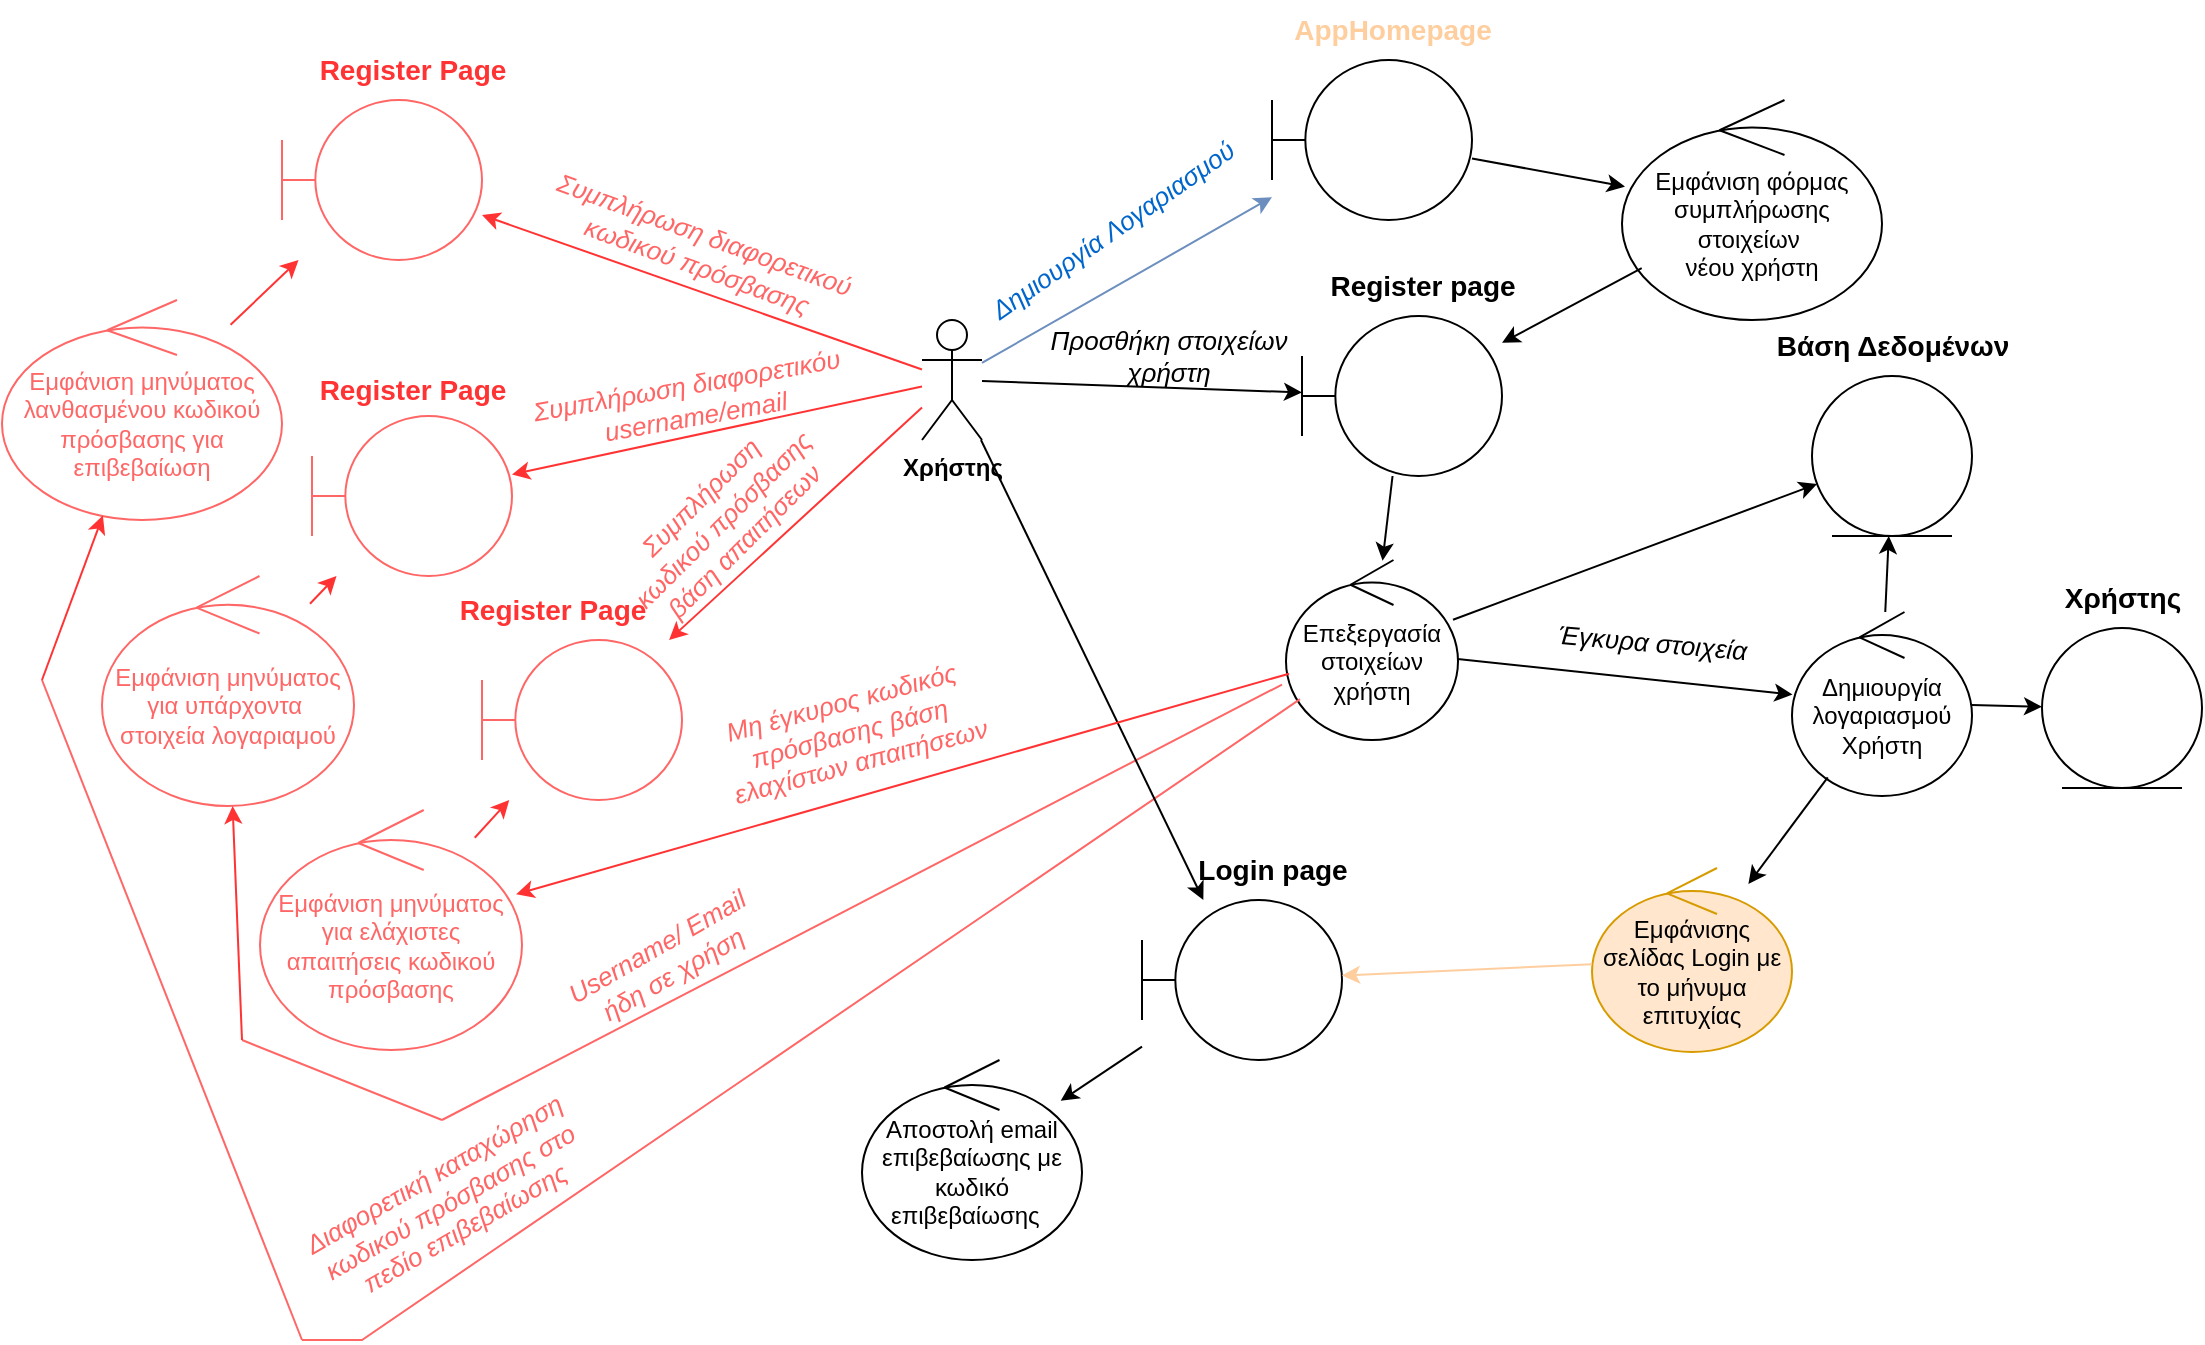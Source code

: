 <mxfile version="26.2.14">
  <diagram name="Page-1" id="njp6pxb4XW8KGzmO_27R">
    <mxGraphModel dx="2276" dy="897" grid="1" gridSize="10" guides="1" tooltips="1" connect="1" arrows="1" fold="1" page="1" pageScale="1" pageWidth="850" pageHeight="1100" math="0" shadow="0">
      <root>
        <mxCell id="0" />
        <mxCell id="1" parent="0" />
        <mxCell id="MnoFGSXp_-6RD4RvQXXh-1" value="&lt;b&gt;Χρήστης&lt;/b&gt;" style="shape=umlActor;verticalLabelPosition=bottom;verticalAlign=top;html=1;outlineConnect=0;" parent="1" vertex="1">
          <mxGeometry x="60" y="190" width="30" height="60" as="geometry" />
        </mxCell>
        <mxCell id="MnoFGSXp_-6RD4RvQXXh-3" value="Δημιουργία Λογαριασμού" style="text;html=1;align=center;verticalAlign=middle;resizable=0;points=[];autosize=1;strokeColor=none;fillColor=none;rotation=-35;fontSize=13;fontStyle=2;fontColor=#0066CC;" parent="1" vertex="1">
          <mxGeometry x="70" y="130" width="170" height="30" as="geometry" />
        </mxCell>
        <mxCell id="MnoFGSXp_-6RD4RvQXXh-5" value="AppHomepage" style="text;html=1;align=center;verticalAlign=middle;resizable=0;points=[];autosize=1;strokeColor=none;fillColor=none;fontSize=14;fontStyle=1;fontColor=#FFCE9F;" parent="1" vertex="1">
          <mxGeometry x="235" y="30" width="120" height="30" as="geometry" />
        </mxCell>
        <mxCell id="MnoFGSXp_-6RD4RvQXXh-7" value="Εμφάνιση φόρμας συμπλήρωσης&lt;div&gt;στοιχείων&amp;nbsp;&lt;/div&gt;&lt;div&gt;νέου χρήστη&lt;/div&gt;" style="ellipse;shape=umlControl;whiteSpace=wrap;html=1;fontStyle=0" parent="1" vertex="1">
          <mxGeometry x="410" y="80" width="130" height="110" as="geometry" />
        </mxCell>
        <mxCell id="MnoFGSXp_-6RD4RvQXXh-9" value="" style="shape=umlBoundary;whiteSpace=wrap;html=1;" parent="1" vertex="1">
          <mxGeometry x="250" y="188" width="100" height="80" as="geometry" />
        </mxCell>
        <mxCell id="MnoFGSXp_-6RD4RvQXXh-10" value="Register page" style="text;html=1;align=center;verticalAlign=middle;resizable=0;points=[];autosize=1;strokeColor=none;fillColor=none;fontSize=14;fontStyle=1" parent="1" vertex="1">
          <mxGeometry x="255" y="158" width="110" height="30" as="geometry" />
        </mxCell>
        <mxCell id="MnoFGSXp_-6RD4RvQXXh-13" value="Επεξεργασία στοιχείων χρήστη" style="ellipse;shape=umlControl;whiteSpace=wrap;html=1;" parent="1" vertex="1">
          <mxGeometry x="242" y="310" width="86" height="90" as="geometry" />
        </mxCell>
        <mxCell id="MnoFGSXp_-6RD4RvQXXh-15" value="" style="ellipse;shape=umlEntity;whiteSpace=wrap;html=1;" parent="1" vertex="1">
          <mxGeometry x="505" y="218" width="80" height="80" as="geometry" />
        </mxCell>
        <mxCell id="MnoFGSXp_-6RD4RvQXXh-16" value="Βάση Δεδομένων" style="text;html=1;align=center;verticalAlign=middle;resizable=0;points=[];autosize=1;strokeColor=none;fillColor=none;fontSize=14;fontStyle=1" parent="1" vertex="1">
          <mxGeometry x="480" y="188" width="130" height="30" as="geometry" />
        </mxCell>
        <mxCell id="MnoFGSXp_-6RD4RvQXXh-18" value="Δημιουργία λογαριασμού Χρήστη" style="ellipse;shape=umlControl;whiteSpace=wrap;html=1;" parent="1" vertex="1">
          <mxGeometry x="495" y="336" width="90" height="92" as="geometry" />
        </mxCell>
        <mxCell id="MnoFGSXp_-6RD4RvQXXh-21" value="" style="ellipse;shape=umlEntity;whiteSpace=wrap;html=1;" parent="1" vertex="1">
          <mxGeometry x="620" y="344" width="80" height="80" as="geometry" />
        </mxCell>
        <mxCell id="MnoFGSXp_-6RD4RvQXXh-22" value="Χρήστης" style="text;html=1;align=center;verticalAlign=middle;resizable=0;points=[];autosize=1;strokeColor=none;fillColor=none;fontSize=14;fontStyle=1" parent="1" vertex="1">
          <mxGeometry x="620" y="314" width="80" height="30" as="geometry" />
        </mxCell>
        <mxCell id="MnoFGSXp_-6RD4RvQXXh-23" value="Έγκυρα στοιχεία" style="text;html=1;align=center;verticalAlign=middle;resizable=0;points=[];autosize=1;strokeColor=none;fillColor=none;rotation=5;fontStyle=2;fontSize=13;" parent="1" vertex="1">
          <mxGeometry x="365" y="336" width="120" height="30" as="geometry" />
        </mxCell>
        <mxCell id="MnoFGSXp_-6RD4RvQXXh-25" value="&lt;font color=&quot;#ff6666&quot;&gt;Μη έγκυρος κωδικός&amp;nbsp;&lt;/font&gt;&lt;div&gt;&lt;font color=&quot;#ff6666&quot;&gt;πρόσβασης βάση&amp;nbsp;&lt;/font&gt;&lt;div&gt;&lt;font color=&quot;#ff6666&quot;&gt;ελαχίστων απαιτήσεων&lt;/font&gt;&lt;/div&gt;&lt;/div&gt;" style="text;html=1;align=center;verticalAlign=middle;resizable=0;points=[];autosize=1;strokeColor=none;fillColor=none;rotation=-15;fontStyle=2;fontSize=13;" parent="1" vertex="1">
          <mxGeometry x="-55" y="366" width="160" height="60" as="geometry" />
        </mxCell>
        <mxCell id="MnoFGSXp_-6RD4RvQXXh-26" value="&lt;font style=&quot;color: rgb(255, 102, 102);&quot;&gt;Εμφάνιση μηνύματος για ελάχιστες&lt;/font&gt;&lt;div&gt;&lt;font style=&quot;color: rgb(255, 102, 102);&quot;&gt;απαιτήσεις&amp;nbsp;&lt;/font&gt;&lt;span style=&quot;color: light-dark(rgb(255, 102, 102), rgb(224, 93, 93)); background-color: transparent;&quot;&gt;κωδικού πρόσβασης&lt;/span&gt;&lt;/div&gt;" style="ellipse;shape=umlControl;whiteSpace=wrap;html=1;strokeColor=#FF6666;" parent="1" vertex="1">
          <mxGeometry x="-271" y="435" width="131" height="120" as="geometry" />
        </mxCell>
        <mxCell id="MnoFGSXp_-6RD4RvQXXh-27" value="" style="shape=umlBoundary;whiteSpace=wrap;html=1;strokeColor=#FF6666;" parent="1" vertex="1">
          <mxGeometry x="-160" y="350" width="100" height="80" as="geometry" />
        </mxCell>
        <mxCell id="MnoFGSXp_-6RD4RvQXXh-30" value="Προσθήκη στοιχείων&lt;div&gt;χρήστη&lt;/div&gt;" style="text;html=1;align=center;verticalAlign=middle;resizable=0;points=[];autosize=1;strokeColor=none;fillColor=none;fontSize=13;fontStyle=2" parent="1" vertex="1">
          <mxGeometry x="113" y="188" width="140" height="40" as="geometry" />
        </mxCell>
        <mxCell id="MnoFGSXp_-6RD4RvQXXh-31" value="&lt;font style=&quot;color: rgb(255, 102, 102);&quot;&gt;Συμπλήρωση&lt;/font&gt;&lt;div&gt;&lt;font style=&quot;color: rgb(255, 102, 102);&quot;&gt;&amp;nbsp;κωδικού πρόσβασης&amp;nbsp;&lt;/font&gt;&lt;/div&gt;&lt;div&gt;&lt;font style=&quot;color: rgb(255, 102, 102);&quot;&gt;βάση&amp;nbsp;&lt;/font&gt;&lt;span style=&quot;color: light-dark(rgb(255, 102, 102), rgb(224, 93, 93)); background-color: transparent;&quot;&gt;απαιτήσεων&lt;/span&gt;&lt;/div&gt;" style="text;html=1;align=center;verticalAlign=middle;resizable=0;points=[];autosize=1;strokeColor=none;fillColor=none;rotation=-45;fontStyle=2;fontSize=13;" parent="1" vertex="1">
          <mxGeometry x="-115" y="260" width="150" height="60" as="geometry" />
        </mxCell>
        <mxCell id="MnoFGSXp_-6RD4RvQXXh-33" value="&lt;font style=&quot;color: rgb(255, 102, 102);&quot;&gt;Username/ Email&lt;/font&gt;&lt;div&gt;&lt;font style=&quot;color: rgb(255, 102, 102);&quot;&gt;ήδη σε χρήση&lt;/font&gt;&lt;/div&gt;" style="text;html=1;align=center;verticalAlign=middle;resizable=0;points=[];autosize=1;strokeColor=none;fillColor=none;rotation=-30;fontSize=13;fontStyle=2" parent="1" vertex="1">
          <mxGeometry x="-129" y="490" width="120" height="40" as="geometry" />
        </mxCell>
        <mxCell id="MnoFGSXp_-6RD4RvQXXh-34" value="&lt;font style=&quot;color: rgb(255, 102, 102);&quot;&gt;Εμφάνιση μηνύματος για υπάρχοντα&amp;nbsp; στοιχεία λογαριαμού&lt;/font&gt;" style="ellipse;shape=umlControl;whiteSpace=wrap;html=1;strokeColor=#FF6666;" parent="1" vertex="1">
          <mxGeometry x="-350" y="318" width="126" height="115" as="geometry" />
        </mxCell>
        <mxCell id="MnoFGSXp_-6RD4RvQXXh-35" value="" style="shape=umlBoundary;whiteSpace=wrap;html=1;strokeColor=#FF6666;" parent="1" vertex="1">
          <mxGeometry x="-245" y="238" width="100" height="80" as="geometry" />
        </mxCell>
        <mxCell id="MnoFGSXp_-6RD4RvQXXh-39" value="&lt;font style=&quot;color: rgb(255, 102, 102);&quot;&gt;Συμπλήρωση διαφορετικόυ&amp;nbsp;&lt;/font&gt;&lt;div&gt;&lt;font style=&quot;color: rgb(255, 102, 102);&quot;&gt;username/email&lt;/font&gt;&lt;/div&gt;" style="text;html=1;align=center;verticalAlign=middle;resizable=0;points=[];autosize=1;strokeColor=none;fillColor=none;rotation=-10;fontStyle=2;fontSize=13;" parent="1" vertex="1">
          <mxGeometry x="-145" y="210" width="180" height="40" as="geometry" />
        </mxCell>
        <mxCell id="MnoFGSXp_-6RD4RvQXXh-41" value="&lt;font style=&quot;color: rgb(255, 102, 102);&quot;&gt;Εμφάνιση μηνύματος λανθασμένου κωδικού πρόσβασης για επιβεβαίωση&lt;/font&gt;" style="ellipse;shape=umlControl;whiteSpace=wrap;html=1;strokeColor=#FF6666;" parent="1" vertex="1">
          <mxGeometry x="-400" y="180" width="140" height="110" as="geometry" />
        </mxCell>
        <mxCell id="MnoFGSXp_-6RD4RvQXXh-42" value="&lt;font style=&quot;color: rgb(255, 102, 102);&quot;&gt;Διαφορετική καταχώρηση&amp;nbsp;&lt;/font&gt;&lt;div&gt;&lt;font style=&quot;color: rgb(255, 102, 102);&quot;&gt;κωδικού&amp;nbsp;&lt;/font&gt;&lt;span style=&quot;color: light-dark(rgb(255, 102, 102), rgb(224, 93, 93)); background-color: transparent;&quot;&gt;πρόσβασης στο&amp;nbsp;&lt;/span&gt;&lt;div&gt;&lt;font style=&quot;color: rgb(255, 102, 102);&quot;&gt;πεδίο επιβεβαίωσης&amp;nbsp;&lt;/font&gt;&lt;/div&gt;&lt;/div&gt;" style="text;html=1;align=center;verticalAlign=middle;resizable=0;points=[];autosize=1;strokeColor=none;fillColor=none;rotation=-30;fontStyle=2;fontSize=13;" parent="1" vertex="1">
          <mxGeometry x="-260" y="600" width="170" height="60" as="geometry" />
        </mxCell>
        <mxCell id="MnoFGSXp_-6RD4RvQXXh-45" value="" style="shape=umlBoundary;whiteSpace=wrap;html=1;strokeColor=#FF6666;" parent="1" vertex="1">
          <mxGeometry x="-260" y="80" width="100" height="80" as="geometry" />
        </mxCell>
        <mxCell id="MnoFGSXp_-6RD4RvQXXh-46" value="&lt;font style=&quot;color: rgb(255, 102, 102);&quot;&gt;Συμπλήρωση διαφορετικού&amp;nbsp;&lt;/font&gt;&lt;div&gt;&lt;font style=&quot;color: rgb(255, 102, 102);&quot;&gt;κωδικού πρόσβασης&lt;/font&gt;&lt;/div&gt;" style="text;html=1;align=center;verticalAlign=middle;resizable=0;points=[];autosize=1;strokeColor=none;fillColor=none;rotation=20;fontStyle=2;fontSize=13;" parent="1" vertex="1">
          <mxGeometry x="-140" y="135" width="180" height="40" as="geometry" />
        </mxCell>
        <mxCell id="MnoFGSXp_-6RD4RvQXXh-53" value="Εμφάνισης σελίδας Login με το μήνυμα επιτυχίας" style="ellipse;shape=umlControl;whiteSpace=wrap;html=1;strokeColor=#d79b00;fillColor=#ffe6cc;" parent="1" vertex="1">
          <mxGeometry x="395" y="464" width="100" height="92" as="geometry" />
        </mxCell>
        <mxCell id="MnoFGSXp_-6RD4RvQXXh-57" value="Register Page" style="text;html=1;align=center;verticalAlign=middle;resizable=0;points=[];autosize=1;strokeColor=none;fillColor=none;fontColor=#FF3333;fontSize=14;fontStyle=1" parent="1" vertex="1">
          <mxGeometry x="-180" y="320" width="110" height="30" as="geometry" />
        </mxCell>
        <mxCell id="MnoFGSXp_-6RD4RvQXXh-58" value="Register Page" style="text;html=1;align=center;verticalAlign=middle;resizable=0;points=[];autosize=1;strokeColor=none;fillColor=none;fontColor=#FF3333;fontSize=14;fontStyle=1" parent="1" vertex="1">
          <mxGeometry x="-250" y="210" width="110" height="30" as="geometry" />
        </mxCell>
        <mxCell id="MnoFGSXp_-6RD4RvQXXh-62" value="Register Page" style="text;html=1;align=center;verticalAlign=middle;resizable=0;points=[];autosize=1;strokeColor=none;fillColor=none;fontColor=#FF3333;fontSize=14;fontStyle=1" parent="1" vertex="1">
          <mxGeometry x="-250" y="50" width="110" height="30" as="geometry" />
        </mxCell>
        <mxCell id="MnoFGSXp_-6RD4RvQXXh-68" value="" style="shape=umlBoundary;whiteSpace=wrap;html=1;" parent="1" vertex="1">
          <mxGeometry x="170" y="480" width="100" height="80" as="geometry" />
        </mxCell>
        <mxCell id="MnoFGSXp_-6RD4RvQXXh-69" value="Login page" style="text;html=1;align=center;verticalAlign=middle;resizable=0;points=[];autosize=1;strokeColor=none;fillColor=none;fontSize=14;fontStyle=1" parent="1" vertex="1">
          <mxGeometry x="190" y="450" width="90" height="30" as="geometry" />
        </mxCell>
        <mxCell id="MnoFGSXp_-6RD4RvQXXh-72" value="" style="endArrow=none;html=1;rounded=0;strokeColor=#FF6666;" parent="1" edge="1">
          <mxGeometry width="50" height="50" relative="1" as="geometry">
            <mxPoint x="239.995" y="372.282" as="sourcePoint" />
            <mxPoint x="-180" y="590" as="targetPoint" />
          </mxGeometry>
        </mxCell>
        <mxCell id="MnoFGSXp_-6RD4RvQXXh-74" value="" style="endArrow=none;html=1;rounded=0;strokeColor=#FF6666;" parent="1" edge="1">
          <mxGeometry width="50" height="50" relative="1" as="geometry">
            <mxPoint x="-180" y="590" as="sourcePoint" />
            <mxPoint x="-280" y="550" as="targetPoint" />
          </mxGeometry>
        </mxCell>
        <mxCell id="MnoFGSXp_-6RD4RvQXXh-76" value="" style="endArrow=none;html=1;rounded=0;strokeColor=#FF6666;" parent="1" source="MnoFGSXp_-6RD4RvQXXh-13" edge="1">
          <mxGeometry width="50" height="50" relative="1" as="geometry">
            <mxPoint x="256.785" y="400.0" as="sourcePoint" />
            <mxPoint x="-250" y="700" as="targetPoint" />
            <Array as="points">
              <mxPoint x="-220" y="700" />
            </Array>
          </mxGeometry>
        </mxCell>
        <mxCell id="MnoFGSXp_-6RD4RvQXXh-77" value="" style="endArrow=none;html=1;rounded=0;strokeColor=#FF6666;" parent="1" edge="1">
          <mxGeometry width="50" height="50" relative="1" as="geometry">
            <mxPoint x="-250" y="700" as="sourcePoint" />
            <mxPoint x="-380" y="370" as="targetPoint" />
          </mxGeometry>
        </mxCell>
        <mxCell id="MnoFGSXp_-6RD4RvQXXh-79" value="Αποστολή email επιβεβαίωσης με κωδικό επιβεβαίωσης&amp;nbsp;&amp;nbsp;" style="ellipse;shape=umlControl;whiteSpace=wrap;html=1;" parent="1" vertex="1">
          <mxGeometry x="30" y="560" width="110" height="100" as="geometry" />
        </mxCell>
        <mxCell id="MnoFGSXp_-6RD4RvQXXh-4" value="" style="shape=umlBoundary;whiteSpace=wrap;html=1;" parent="1" vertex="1">
          <mxGeometry x="235" y="60" width="100" height="80" as="geometry" />
        </mxCell>
        <mxCell id="MnoFGSXp_-6RD4RvQXXh-86" value="" style="endArrow=classic;html=1;rounded=0;fillColor=#dae8fc;strokeColor=#6c8ebf;" parent="1" source="MnoFGSXp_-6RD4RvQXXh-1" target="MnoFGSXp_-6RD4RvQXXh-4" edge="1">
          <mxGeometry width="50" height="50" relative="1" as="geometry">
            <mxPoint x="140" y="380" as="sourcePoint" />
            <mxPoint x="190" y="330" as="targetPoint" />
          </mxGeometry>
        </mxCell>
        <mxCell id="MnoFGSXp_-6RD4RvQXXh-87" value="" style="endArrow=classic;html=1;rounded=0;" parent="1" source="MnoFGSXp_-6RD4RvQXXh-4" target="MnoFGSXp_-6RD4RvQXXh-7" edge="1">
          <mxGeometry width="50" height="50" relative="1" as="geometry">
            <mxPoint x="140" y="380" as="sourcePoint" />
            <mxPoint x="190" y="330" as="targetPoint" />
          </mxGeometry>
        </mxCell>
        <mxCell id="MnoFGSXp_-6RD4RvQXXh-88" value="" style="endArrow=classic;html=1;rounded=0;" parent="1" source="MnoFGSXp_-6RD4RvQXXh-7" target="MnoFGSXp_-6RD4RvQXXh-9" edge="1">
          <mxGeometry width="50" height="50" relative="1" as="geometry">
            <mxPoint x="570" y="510" as="sourcePoint" />
            <mxPoint x="646" y="524" as="targetPoint" />
          </mxGeometry>
        </mxCell>
        <mxCell id="MnoFGSXp_-6RD4RvQXXh-89" value="" style="endArrow=classic;html=1;rounded=0;" parent="1" source="MnoFGSXp_-6RD4RvQXXh-1" target="MnoFGSXp_-6RD4RvQXXh-9" edge="1">
          <mxGeometry width="50" height="50" relative="1" as="geometry">
            <mxPoint x="670" y="579" as="sourcePoint" />
            <mxPoint x="746" y="593" as="targetPoint" />
          </mxGeometry>
        </mxCell>
        <mxCell id="MnoFGSXp_-6RD4RvQXXh-90" value="" style="endArrow=classic;html=1;rounded=0;" parent="1" source="MnoFGSXp_-6RD4RvQXXh-9" target="MnoFGSXp_-6RD4RvQXXh-13" edge="1">
          <mxGeometry width="50" height="50" relative="1" as="geometry">
            <mxPoint x="550" y="610" as="sourcePoint" />
            <mxPoint x="626" y="624" as="targetPoint" />
          </mxGeometry>
        </mxCell>
        <mxCell id="MnoFGSXp_-6RD4RvQXXh-91" value="" style="endArrow=classic;html=1;rounded=0;" parent="1" source="MnoFGSXp_-6RD4RvQXXh-13" target="MnoFGSXp_-6RD4RvQXXh-15" edge="1">
          <mxGeometry width="50" height="50" relative="1" as="geometry">
            <mxPoint x="140" y="380" as="sourcePoint" />
            <mxPoint x="190" y="330" as="targetPoint" />
          </mxGeometry>
        </mxCell>
        <mxCell id="MnoFGSXp_-6RD4RvQXXh-92" value="" style="endArrow=classic;html=1;rounded=0;" parent="1" source="MnoFGSXp_-6RD4RvQXXh-13" target="MnoFGSXp_-6RD4RvQXXh-18" edge="1">
          <mxGeometry width="50" height="50" relative="1" as="geometry">
            <mxPoint x="620" y="605" as="sourcePoint" />
            <mxPoint x="670" y="555" as="targetPoint" />
          </mxGeometry>
        </mxCell>
        <mxCell id="MnoFGSXp_-6RD4RvQXXh-93" value="" style="endArrow=classic;html=1;rounded=0;" parent="1" source="MnoFGSXp_-6RD4RvQXXh-18" target="MnoFGSXp_-6RD4RvQXXh-15" edge="1">
          <mxGeometry width="50" height="50" relative="1" as="geometry">
            <mxPoint x="140" y="380" as="sourcePoint" />
            <mxPoint x="190" y="330" as="targetPoint" />
          </mxGeometry>
        </mxCell>
        <mxCell id="MnoFGSXp_-6RD4RvQXXh-94" value="" style="endArrow=classic;html=1;rounded=0;" parent="1" source="MnoFGSXp_-6RD4RvQXXh-18" target="MnoFGSXp_-6RD4RvQXXh-21" edge="1">
          <mxGeometry width="50" height="50" relative="1" as="geometry">
            <mxPoint x="140" y="380" as="sourcePoint" />
            <mxPoint x="190" y="330" as="targetPoint" />
          </mxGeometry>
        </mxCell>
        <mxCell id="MnoFGSXp_-6RD4RvQXXh-97" value="" style="endArrow=classic;html=1;rounded=0;" parent="1" source="MnoFGSXp_-6RD4RvQXXh-18" target="MnoFGSXp_-6RD4RvQXXh-53" edge="1">
          <mxGeometry width="50" height="50" relative="1" as="geometry">
            <mxPoint x="140" y="380" as="sourcePoint" />
            <mxPoint x="482.583" y="457.655" as="targetPoint" />
          </mxGeometry>
        </mxCell>
        <mxCell id="MnoFGSXp_-6RD4RvQXXh-98" value="" style="endArrow=classic;html=1;rounded=0;" parent="1" source="MnoFGSXp_-6RD4RvQXXh-1" target="MnoFGSXp_-6RD4RvQXXh-68" edge="1">
          <mxGeometry width="50" height="50" relative="1" as="geometry">
            <mxPoint x="140" y="380" as="sourcePoint" />
            <mxPoint x="190" y="330" as="targetPoint" />
          </mxGeometry>
        </mxCell>
        <mxCell id="MnoFGSXp_-6RD4RvQXXh-99" value="" style="endArrow=classic;html=1;rounded=0;" parent="1" source="MnoFGSXp_-6RD4RvQXXh-68" target="MnoFGSXp_-6RD4RvQXXh-79" edge="1">
          <mxGeometry width="50" height="50" relative="1" as="geometry">
            <mxPoint x="140" y="380" as="sourcePoint" />
            <mxPoint x="190" y="330" as="targetPoint" />
          </mxGeometry>
        </mxCell>
        <mxCell id="MnoFGSXp_-6RD4RvQXXh-100" value="" style="endArrow=classic;html=1;rounded=0;strokeColor=#FFCE9F;" parent="1" source="MnoFGSXp_-6RD4RvQXXh-53" target="MnoFGSXp_-6RD4RvQXXh-68" edge="1">
          <mxGeometry width="50" height="50" relative="1" as="geometry">
            <mxPoint x="140" y="380" as="sourcePoint" />
            <mxPoint x="190" y="330" as="targetPoint" />
          </mxGeometry>
        </mxCell>
        <mxCell id="MnoFGSXp_-6RD4RvQXXh-101" value="" style="endArrow=classic;html=1;rounded=0;fontColor=light-dark(#FF3333,#ED0202);strokeColor=light-dark(#FF3333,#ED0202);" parent="1" source="MnoFGSXp_-6RD4RvQXXh-13" target="MnoFGSXp_-6RD4RvQXXh-26" edge="1">
          <mxGeometry width="50" height="50" relative="1" as="geometry">
            <mxPoint x="140" y="380" as="sourcePoint" />
            <mxPoint x="190" y="330" as="targetPoint" />
          </mxGeometry>
        </mxCell>
        <mxCell id="MnoFGSXp_-6RD4RvQXXh-102" value="" style="endArrow=classic;html=1;rounded=0;strokeColor=light-dark(#FF3333,#ED0202);" parent="1" target="MnoFGSXp_-6RD4RvQXXh-34" edge="1">
          <mxGeometry width="50" height="50" relative="1" as="geometry">
            <mxPoint x="-280" y="550" as="sourcePoint" />
            <mxPoint x="190" y="330" as="targetPoint" />
          </mxGeometry>
        </mxCell>
        <mxCell id="MnoFGSXp_-6RD4RvQXXh-103" value="" style="endArrow=classic;html=1;rounded=0;strokeColor=light-dark(#FF3333,#ED0202);" parent="1" source="MnoFGSXp_-6RD4RvQXXh-34" target="MnoFGSXp_-6RD4RvQXXh-35" edge="1">
          <mxGeometry width="50" height="50" relative="1" as="geometry">
            <mxPoint x="140" y="380" as="sourcePoint" />
            <mxPoint x="190" y="330" as="targetPoint" />
          </mxGeometry>
        </mxCell>
        <mxCell id="MnoFGSXp_-6RD4RvQXXh-104" value="" style="endArrow=classic;html=1;rounded=0;strokeColor=light-dark(#FF3333,#ED0202);" parent="1" target="MnoFGSXp_-6RD4RvQXXh-41" edge="1">
          <mxGeometry width="50" height="50" relative="1" as="geometry">
            <mxPoint x="-380" y="370" as="sourcePoint" />
            <mxPoint x="190" y="330" as="targetPoint" />
          </mxGeometry>
        </mxCell>
        <mxCell id="MnoFGSXp_-6RD4RvQXXh-105" value="" style="endArrow=classic;html=1;rounded=0;strokeColor=light-dark(#FF3333,#ED0202);" parent="1" source="MnoFGSXp_-6RD4RvQXXh-41" target="MnoFGSXp_-6RD4RvQXXh-45" edge="1">
          <mxGeometry width="50" height="50" relative="1" as="geometry">
            <mxPoint x="140" y="380" as="sourcePoint" />
            <mxPoint x="190" y="330" as="targetPoint" />
          </mxGeometry>
        </mxCell>
        <mxCell id="MnoFGSXp_-6RD4RvQXXh-106" value="" style="endArrow=classic;html=1;rounded=0;strokeColor=light-dark(#FF3333,#ED0202);" parent="1" source="MnoFGSXp_-6RD4RvQXXh-1" target="MnoFGSXp_-6RD4RvQXXh-45" edge="1">
          <mxGeometry width="50" height="50" relative="1" as="geometry">
            <mxPoint x="140" y="380" as="sourcePoint" />
            <mxPoint x="190" y="330" as="targetPoint" />
          </mxGeometry>
        </mxCell>
        <mxCell id="MnoFGSXp_-6RD4RvQXXh-107" value="" style="endArrow=classic;html=1;rounded=0;strokeColor=light-dark(#FF3333,#ED0202);" parent="1" source="MnoFGSXp_-6RD4RvQXXh-1" target="MnoFGSXp_-6RD4RvQXXh-35" edge="1">
          <mxGeometry width="50" height="50" relative="1" as="geometry">
            <mxPoint x="140" y="380" as="sourcePoint" />
            <mxPoint x="190" y="330" as="targetPoint" />
          </mxGeometry>
        </mxCell>
        <mxCell id="MnoFGSXp_-6RD4RvQXXh-108" value="" style="endArrow=classic;html=1;rounded=0;strokeColor=light-dark(#FF3333,#ED0202);" parent="1" source="MnoFGSXp_-6RD4RvQXXh-1" target="MnoFGSXp_-6RD4RvQXXh-27" edge="1">
          <mxGeometry width="50" height="50" relative="1" as="geometry">
            <mxPoint x="140" y="380" as="sourcePoint" />
            <mxPoint x="190" y="330" as="targetPoint" />
          </mxGeometry>
        </mxCell>
        <mxCell id="MnoFGSXp_-6RD4RvQXXh-109" value="" style="endArrow=classic;html=1;rounded=0;strokeColor=light-dark(#FF3333,#ED0202);" parent="1" source="MnoFGSXp_-6RD4RvQXXh-26" target="MnoFGSXp_-6RD4RvQXXh-27" edge="1">
          <mxGeometry width="50" height="50" relative="1" as="geometry">
            <mxPoint x="140" y="380" as="sourcePoint" />
            <mxPoint x="190" y="330" as="targetPoint" />
          </mxGeometry>
        </mxCell>
      </root>
    </mxGraphModel>
  </diagram>
</mxfile>
